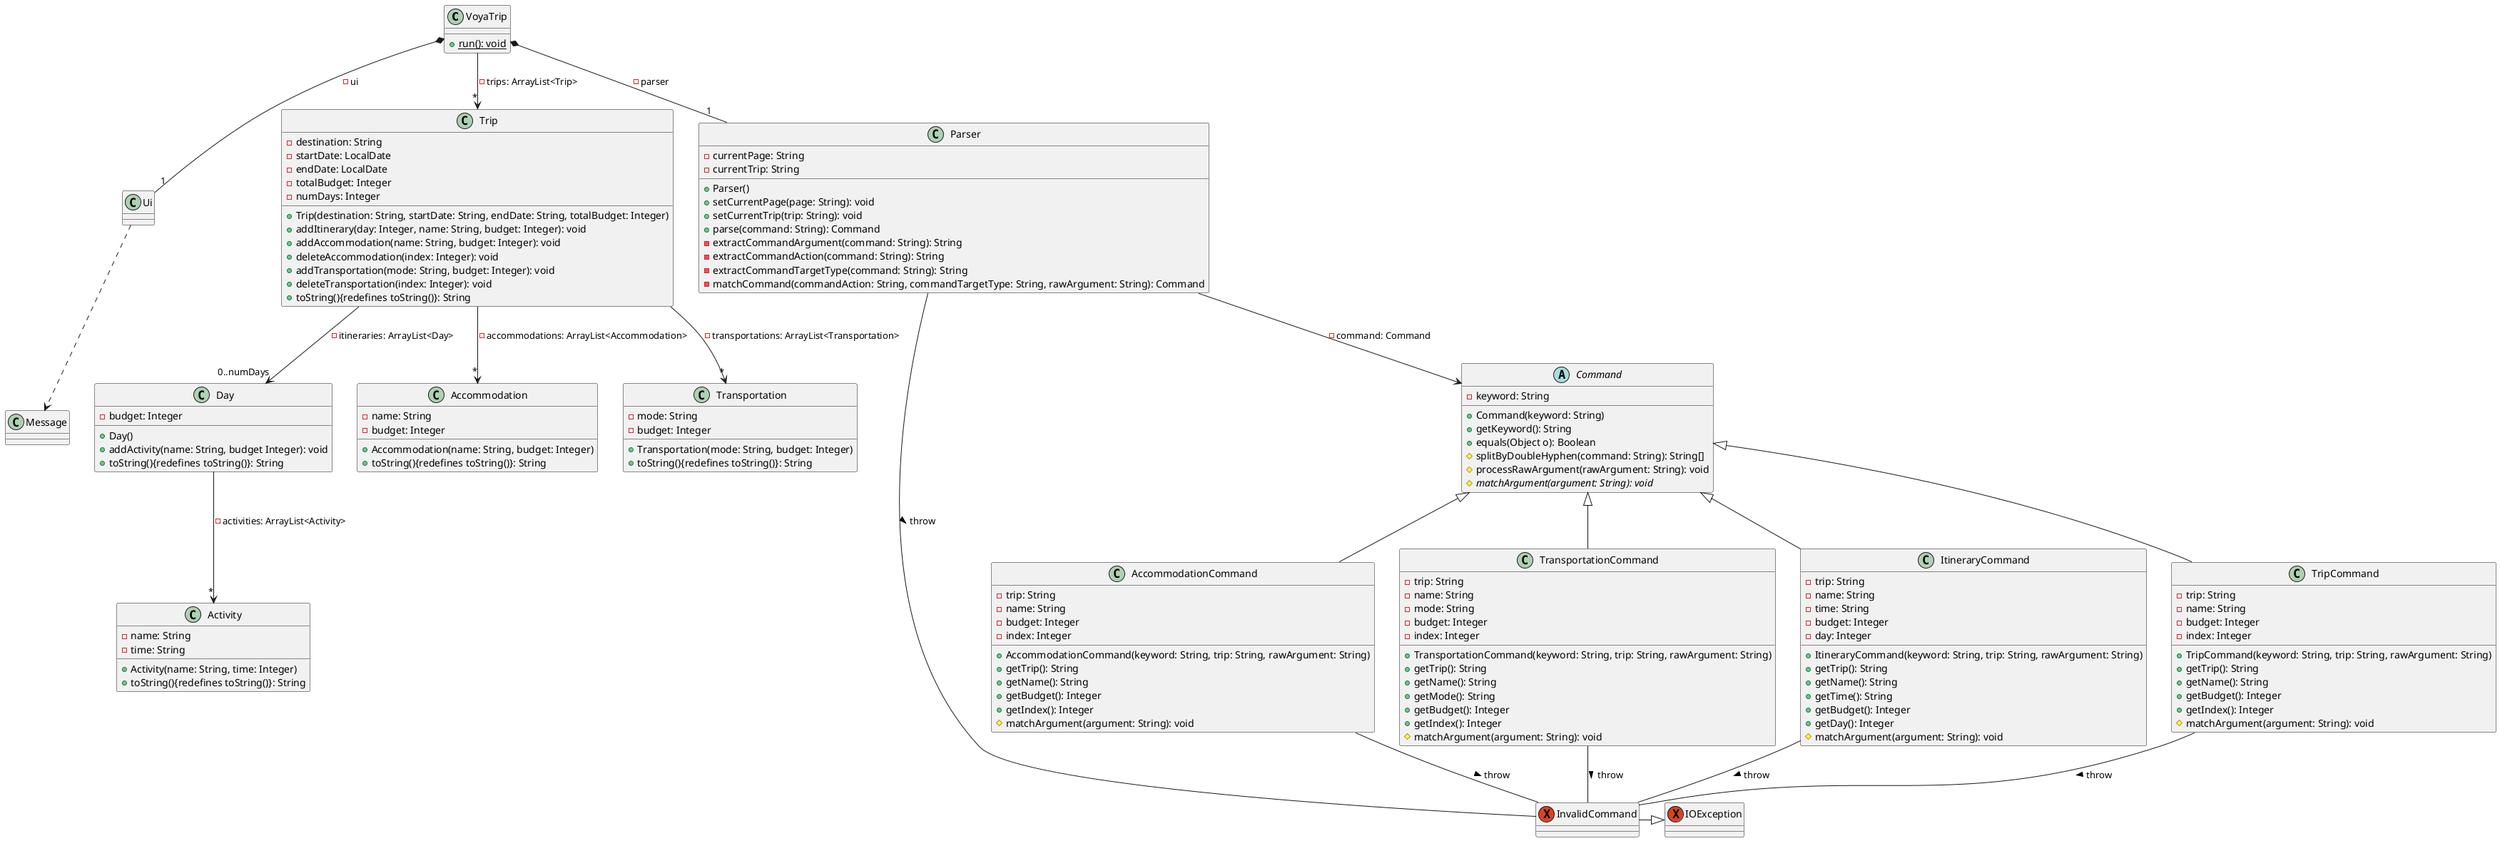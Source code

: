 @startuml
class VoyaTrip {
+ {static} run(): void
}

class Ui

class Message

class Trip{
    - destination: String
    - startDate: LocalDate
    - endDate: LocalDate
    - totalBudget: Integer
    - numDays: Integer
    + Trip(destination: String, startDate: String, endDate: String, totalBudget: Integer)
    + addItinerary(day: Integer, name: String, budget: Integer): void
    + addAccommodation(name: String, budget: Integer): void
    + deleteAccommodation(index: Integer): void
    + addTransportation(mode: String, budget: Integer): void
    + deleteTransportation(index: Integer): void
    + toString(){redefines toString()}: String
}

class Day{
    - budget: Integer
    + Day()
    + addActivity(name: String, budget Integer): void
    + toString(){redefines toString()}: String
}

class Activity{
    - name: String
    - time: String
    + Activity(name: String, time: Integer)
    + toString(){redefines toString()}: String
}

class Accommodation{
    - name: String
    - budget: Integer
    + Accommodation(name: String, budget: Integer)
    + toString(){redefines toString()}: String
}

class Transportation{
    - mode: String
    - budget: Integer
    + Transportation(mode: String, budget: Integer)
    + toString(){redefines toString()}: String
}

class Parser {
    - currentPage: String
    - currentTrip: String
    + Parser()
    + setCurrentPage(page: String): void
    + setCurrentTrip(trip: String): void
    + parse(command: String): Command
    - extractCommandArgument(command: String): String
    - extractCommandAction(command: String): String
    - extractCommandTargetType(command: String): String
    - matchCommand(commandAction: String, commandTargetType: String, rawArgument: String): Command
}

abstract class Command {
    - keyword: String
    + Command(keyword: String)
    + getKeyword(): String
    + equals(Object o): Boolean
    # splitByDoubleHyphen(command: String): String[]
    # processRawArgument(rawArgument: String): void
    # matchArgument(argument: String): void {abstract}
}

class AccommodationCommand extends Command {
    - trip: String
    - name: String
    - budget: Integer
    - index: Integer
    + AccommodationCommand(keyword: String, trip: String, rawArgument: String)
    + getTrip(): String
    + getName(): String
    + getBudget(): Integer
    + getIndex(): Integer
    # matchArgument(argument: String): void
}

class TransportationCommand extends Command {
    - trip: String
    - name: String
    - mode: String
    - budget: Integer
    - index: Integer
    + TransportationCommand(keyword: String, trip: String, rawArgument: String)
    + getTrip(): String
    + getName(): String
    + getMode(): String
    + getBudget(): Integer
    + getIndex(): Integer
    # matchArgument(argument: String): void
}

class ItineraryCommand extends Command {
    - trip: String
    - name: String
    - time: String
    - budget: Integer
    - day: Integer
    + ItineraryCommand(keyword: String, trip: String, rawArgument: String)
    + getTrip(): String
    + getName(): String
    + getTime(): String
    + getBudget(): Integer
    + getDay(): Integer
    # matchArgument(argument: String): void
}

class TripCommand extends Command {
    - trip: String
    - name: String
    - budget: Integer
    - index: Integer
    + TripCommand(keyword: String, trip: String, rawArgument: String)
    + getTrip(): String
    + getName(): String
    + getBudget(): Integer
    + getIndex(): Integer
    # matchArgument(argument: String): void
}

exception IOException
exception InvalidCommand

InvalidCommand -|> IOException

VoyaTrip --> "*" Trip : - trips: ArrayList<Trip>
VoyaTrip *-- "1" Parser : -parser
VoyaTrip *-- "1" Ui : -ui

Ui ..> Message

Parser --> Command : - command: Command
Parser -- InvalidCommand : > throw
AccommodationCommand -- InvalidCommand : > throw
ItineraryCommand -- InvalidCommand : > throw
TransportationCommand -- InvalidCommand : > throw
TripCommand -- InvalidCommand : > throw

Trip --> "0..numDays" Day : - itineraries: ArrayList<Day>
Day --> "*" Activity : - activities: ArrayList<Activity>
Trip --> "*" Accommodation : - accommodations: ArrayList<Accommodation>
Trip --> "*" Transportation : - transportations: ArrayList<Transportation>


@enduml